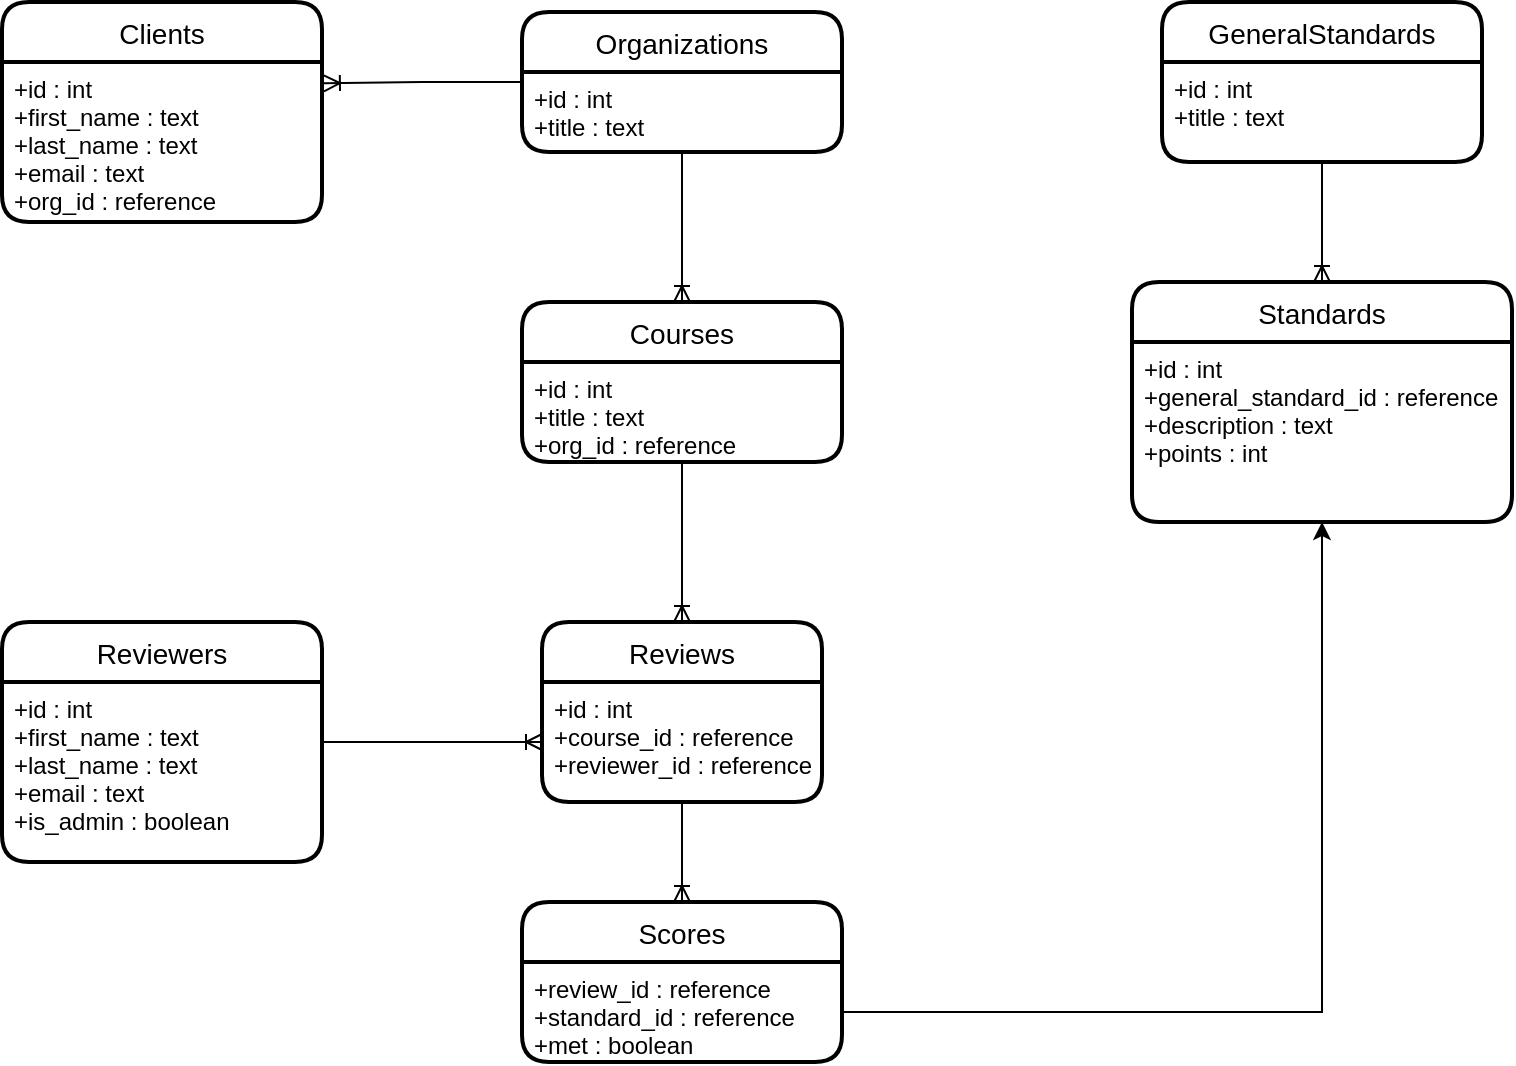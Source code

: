<mxfile version="13.8.0" type="device"><diagram id="R2lEEEUBdFMjLlhIrx00" name="Page-1"><mxGraphModel dx="1378" dy="748" grid="1" gridSize="10" guides="1" tooltips="1" connect="1" arrows="1" fold="1" page="1" pageScale="1" pageWidth="850" pageHeight="1100" math="0" shadow="0" extFonts="Permanent Marker^https://fonts.googleapis.com/css?family=Permanent+Marker"><root><mxCell id="0"/><mxCell id="1" parent="0"/><mxCell id="i5ZaPHxZoPClEI5BYVWM-8" style="edgeStyle=orthogonalEdgeStyle;rounded=0;orthogonalLoop=1;jettySize=auto;html=1;entryX=0.5;entryY=0;entryDx=0;entryDy=0;endArrow=ERoneToMany;endFill=0;" parent="1" source="ehZq_irp4kU4pL6KUgfx-8" target="ehZq_irp4kU4pL6KUgfx-4" edge="1"><mxGeometry relative="1" as="geometry"/></mxCell><mxCell id="i5ZaPHxZoPClEI5BYVWM-9" style="edgeStyle=orthogonalEdgeStyle;rounded=0;orthogonalLoop=1;jettySize=auto;html=1;endArrow=ERoneToMany;endFill=0;" parent="1" source="ehZq_irp4kU4pL6KUgfx-5" target="i5ZaPHxZoPClEI5BYVWM-1" edge="1"><mxGeometry relative="1" as="geometry"/></mxCell><mxCell id="i5ZaPHxZoPClEI5BYVWM-10" style="edgeStyle=orthogonalEdgeStyle;rounded=0;orthogonalLoop=1;jettySize=auto;html=1;endArrow=ERoneToMany;endFill=0;" parent="1" source="i5ZaPHxZoPClEI5BYVWM-2" target="i5ZaPHxZoPClEI5BYVWM-3" edge="1"><mxGeometry relative="1" as="geometry"/></mxCell><mxCell id="i5ZaPHxZoPClEI5BYVWM-11" style="edgeStyle=orthogonalEdgeStyle;rounded=0;orthogonalLoop=1;jettySize=auto;html=1;entryX=0.5;entryY=0;entryDx=0;entryDy=0;endArrow=ERoneToMany;endFill=0;" parent="1" source="ehZq_irp4kU4pL6KUgfx-3" target="ehZq_irp4kU4pL6KUgfx-9" edge="1"><mxGeometry relative="1" as="geometry"/></mxCell><mxCell id="i5ZaPHxZoPClEI5BYVWM-12" style="edgeStyle=orthogonalEdgeStyle;rounded=0;orthogonalLoop=1;jettySize=auto;html=1;endArrow=classic;endFill=1;" parent="1" source="i5ZaPHxZoPClEI5BYVWM-4" target="ehZq_irp4kU4pL6KUgfx-10" edge="1"><mxGeometry relative="1" as="geometry"/></mxCell><mxCell id="fFIKz6NANc5uUX-1_ArR-6" style="edgeStyle=orthogonalEdgeStyle;rounded=0;orthogonalLoop=1;jettySize=auto;html=1;entryX=1.006;entryY=0.133;entryDx=0;entryDy=0;entryPerimeter=0;endArrow=ERoneToMany;endFill=0;" parent="1" source="ehZq_irp4kU4pL6KUgfx-7" target="fFIKz6NANc5uUX-1_ArR-5" edge="1"><mxGeometry relative="1" as="geometry"/></mxCell><mxCell id="ehZq_irp4kU4pL6KUgfx-4" value="Courses" style="swimlane;childLayout=stackLayout;horizontal=1;startSize=30;horizontalStack=0;rounded=1;fontSize=14;fontStyle=0;strokeWidth=2;resizeParent=0;resizeLast=1;shadow=0;dashed=0;align=center;" parent="1" vertex="1"><mxGeometry x="310" y="180" width="160" height="80" as="geometry"/></mxCell><mxCell id="ehZq_irp4kU4pL6KUgfx-5" value="+id : int&#xA;+title : text&#xA;+org_id : reference&#xA;&#xA;" style="align=left;strokeColor=none;fillColor=none;spacingLeft=4;fontSize=12;verticalAlign=top;resizable=0;rotatable=0;part=1;" parent="ehZq_irp4kU4pL6KUgfx-4" vertex="1"><mxGeometry y="30" width="160" height="50" as="geometry"/></mxCell><mxCell id="i5ZaPHxZoPClEI5BYVWM-1" value="Reviews" style="swimlane;childLayout=stackLayout;horizontal=1;startSize=30;horizontalStack=0;rounded=1;fontSize=14;fontStyle=0;strokeWidth=2;resizeParent=0;resizeLast=1;shadow=0;dashed=0;align=center;" parent="1" vertex="1"><mxGeometry x="320" y="340" width="140" height="90" as="geometry"/></mxCell><mxCell id="i5ZaPHxZoPClEI5BYVWM-2" value="+id : int&#xA;+course_id : reference&#xA;+reviewer_id : reference&#xA;" style="align=left;strokeColor=none;fillColor=none;spacingLeft=4;fontSize=12;verticalAlign=top;resizable=0;rotatable=0;part=1;" parent="i5ZaPHxZoPClEI5BYVWM-1" vertex="1"><mxGeometry y="30" width="140" height="60" as="geometry"/></mxCell><mxCell id="i5ZaPHxZoPClEI5BYVWM-3" value="Scores" style="swimlane;childLayout=stackLayout;horizontal=1;startSize=30;horizontalStack=0;rounded=1;fontSize=14;fontStyle=0;strokeWidth=2;resizeParent=0;resizeLast=1;shadow=0;dashed=0;align=center;" parent="1" vertex="1"><mxGeometry x="310" y="480" width="160" height="80" as="geometry"/></mxCell><mxCell id="i5ZaPHxZoPClEI5BYVWM-4" value="+review_id : reference&#xA;+standard_id : reference&#xA;+met : boolean&#xA;&#xA;" style="align=left;strokeColor=none;fillColor=none;spacingLeft=4;fontSize=12;verticalAlign=top;resizable=0;rotatable=0;part=1;" parent="i5ZaPHxZoPClEI5BYVWM-3" vertex="1"><mxGeometry y="30" width="160" height="50" as="geometry"/></mxCell><mxCell id="ehZq_irp4kU4pL6KUgfx-2" value="GeneralStandards" style="swimlane;childLayout=stackLayout;horizontal=1;startSize=30;horizontalStack=0;rounded=1;fontSize=14;fontStyle=0;strokeWidth=2;resizeParent=0;resizeLast=1;shadow=0;dashed=0;align=center;" parent="1" vertex="1"><mxGeometry x="630" y="30" width="160" height="80" as="geometry"><mxRectangle x="90" y="110" width="150" height="30" as="alternateBounds"/></mxGeometry></mxCell><mxCell id="ehZq_irp4kU4pL6KUgfx-3" value="+id : int&#xA;+title : text" style="align=left;strokeColor=none;fillColor=none;spacingLeft=4;fontSize=12;verticalAlign=top;resizable=0;rotatable=0;part=1;" parent="ehZq_irp4kU4pL6KUgfx-2" vertex="1"><mxGeometry y="30" width="160" height="50" as="geometry"/></mxCell><mxCell id="fFIKz6NANc5uUX-1_ArR-3" style="edgeStyle=orthogonalEdgeStyle;rounded=0;orthogonalLoop=1;jettySize=auto;html=1;endArrow=ERoneToMany;endFill=0;" parent="1" source="fFIKz6NANc5uUX-1_ArR-1" target="i5ZaPHxZoPClEI5BYVWM-2" edge="1"><mxGeometry relative="1" as="geometry"/></mxCell><mxCell id="fFIKz6NANc5uUX-1_ArR-1" value="Reviewers" style="swimlane;childLayout=stackLayout;horizontal=1;startSize=30;horizontalStack=0;rounded=1;fontSize=14;fontStyle=0;strokeWidth=2;resizeParent=0;resizeLast=1;shadow=0;dashed=0;align=center;" parent="1" vertex="1"><mxGeometry x="50" y="340" width="160" height="120" as="geometry"/></mxCell><mxCell id="fFIKz6NANc5uUX-1_ArR-2" value="+id : int&#xA;+first_name : text&#xA;+last_name : text&#xA;+email : text&#xA;+is_admin : boolean&#xA;" style="align=left;strokeColor=none;fillColor=none;spacingLeft=4;fontSize=12;verticalAlign=top;resizable=0;rotatable=0;part=1;" parent="fFIKz6NANc5uUX-1_ArR-1" vertex="1"><mxGeometry y="30" width="160" height="90" as="geometry"/></mxCell><mxCell id="fFIKz6NANc5uUX-1_ArR-4" value="Clients" style="swimlane;childLayout=stackLayout;horizontal=1;startSize=30;horizontalStack=0;rounded=1;fontSize=14;fontStyle=0;strokeWidth=2;resizeParent=0;resizeLast=1;shadow=0;dashed=0;align=center;" parent="1" vertex="1"><mxGeometry x="50" y="30" width="160" height="110" as="geometry"/></mxCell><mxCell id="fFIKz6NANc5uUX-1_ArR-5" value="+id : int&#xA;+first_name : text&#xA;+last_name : text&#xA;+email : text&#xA;+org_id : reference&#xA;" style="align=left;strokeColor=none;fillColor=none;spacingLeft=4;fontSize=12;verticalAlign=top;resizable=0;rotatable=0;part=1;" parent="fFIKz6NANc5uUX-1_ArR-4" vertex="1"><mxGeometry y="30" width="160" height="80" as="geometry"/></mxCell><mxCell id="ehZq_irp4kU4pL6KUgfx-9" value="Standards" style="swimlane;childLayout=stackLayout;horizontal=1;startSize=30;horizontalStack=0;rounded=1;fontSize=14;fontStyle=0;strokeWidth=2;resizeParent=0;resizeLast=1;shadow=0;dashed=0;align=center;" parent="1" vertex="1"><mxGeometry x="615" y="170" width="190" height="120" as="geometry"/></mxCell><mxCell id="ehZq_irp4kU4pL6KUgfx-10" value="+id : int&#xA;+general_standard_id : reference&#xA;+description : text&#xA;+points : int&#xA;" style="align=left;strokeColor=none;fillColor=none;spacingLeft=4;fontSize=12;verticalAlign=top;resizable=0;rotatable=0;part=1;" parent="ehZq_irp4kU4pL6KUgfx-9" vertex="1"><mxGeometry y="30" width="190" height="90" as="geometry"/></mxCell><mxCell id="ehZq_irp4kU4pL6KUgfx-7" value="Organizations" style="swimlane;childLayout=stackLayout;horizontal=1;startSize=30;horizontalStack=0;rounded=1;fontSize=14;fontStyle=0;strokeWidth=2;resizeParent=0;resizeLast=1;shadow=0;dashed=0;align=center;" parent="1" vertex="1"><mxGeometry x="310" y="35" width="160" height="70" as="geometry"/></mxCell><mxCell id="ehZq_irp4kU4pL6KUgfx-8" value="+id : int&#xA;+title : text&#xA;" style="align=left;strokeColor=none;fillColor=none;spacingLeft=4;fontSize=12;verticalAlign=top;resizable=0;rotatable=0;part=1;" parent="ehZq_irp4kU4pL6KUgfx-7" vertex="1"><mxGeometry y="30" width="160" height="40" as="geometry"/></mxCell></root></mxGraphModel></diagram></mxfile>